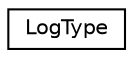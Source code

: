 digraph "Graphical Class Hierarchy"
{
  edge [fontname="Helvetica",fontsize="10",labelfontname="Helvetica",labelfontsize="10"];
  node [fontname="Helvetica",fontsize="10",shape=record];
  rankdir="LR";
  Node1 [label="LogType",height=0.2,width=0.4,color="black", fillcolor="white", style="filled",URL="$structLogType.html"];
}
